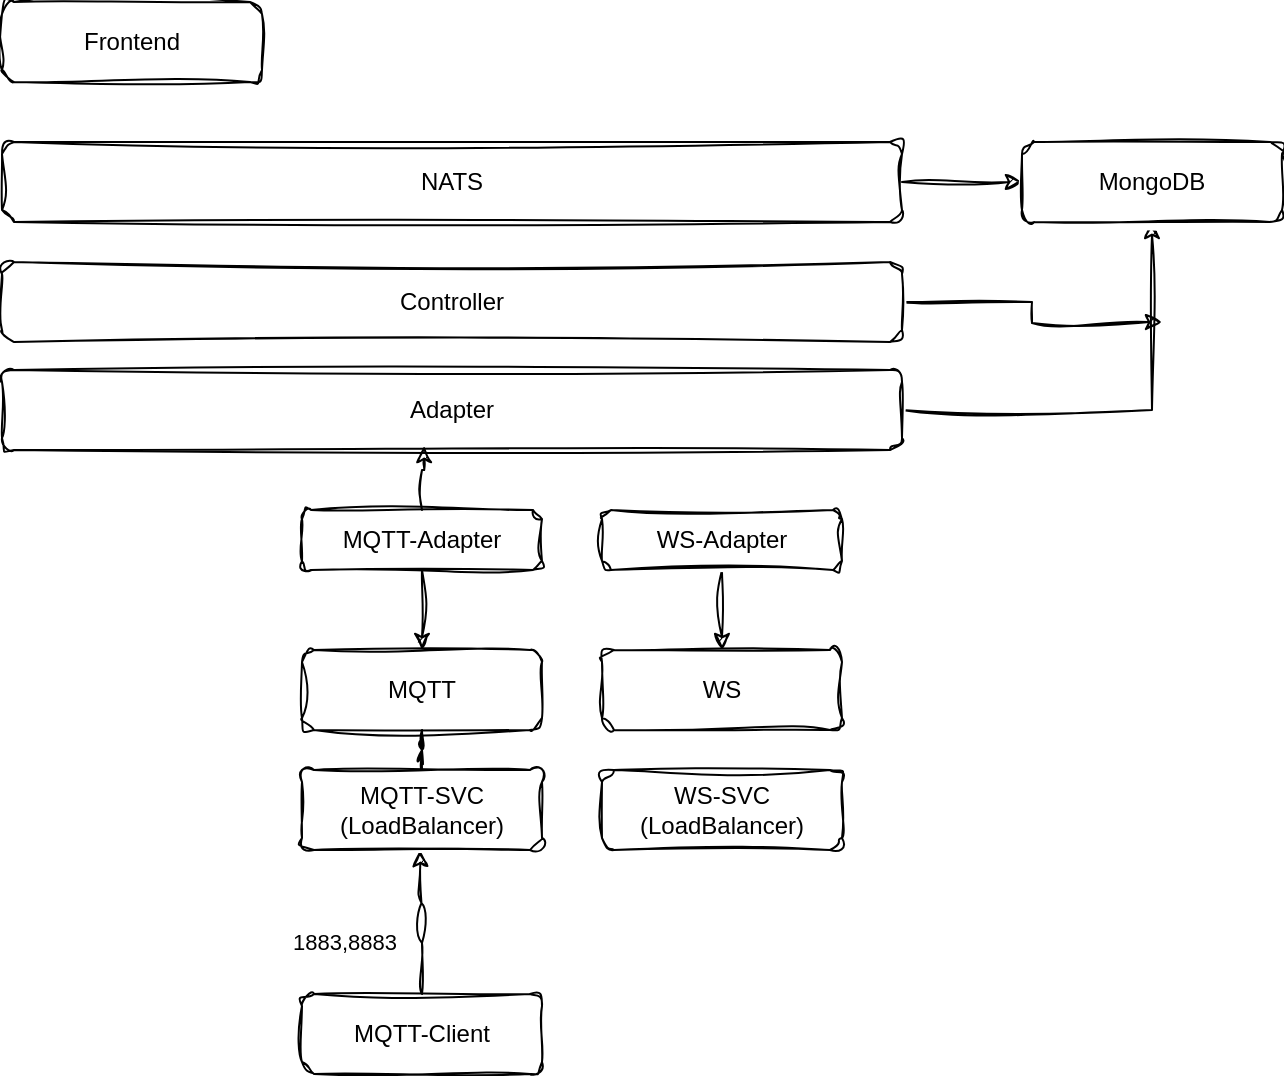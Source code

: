 <mxfile version="24.2.7" type="google">
  <diagram name="Page-1" id="6zTn594EXOiCRMb0io20">
    <mxGraphModel grid="1" page="1" gridSize="10" guides="1" tooltips="1" connect="1" arrows="1" fold="1" pageScale="1" pageWidth="1600" pageHeight="900" math="0" shadow="0">
      <root>
        <mxCell id="0" />
        <mxCell id="1" parent="0" />
        <mxCell id="7qzH3AmkmPDK5D4uo4CH-2" style="edgeStyle=orthogonalEdgeStyle;rounded=1;orthogonalLoop=1;jettySize=auto;html=1;exitX=0.5;exitY=0;exitDx=0;exitDy=0;sketch=1;curveFitting=1;jiggle=2;labelBackgroundColor=none;fontColor=default;" edge="1" parent="1" source="7qzH3AmkmPDK5D4uo4CH-1">
          <mxGeometry relative="1" as="geometry">
            <mxPoint x="369" y="514" as="targetPoint" />
          </mxGeometry>
        </mxCell>
        <mxCell id="7qzH3AmkmPDK5D4uo4CH-3" value="1883,8883" style="edgeLabel;html=1;align=center;verticalAlign=middle;resizable=0;points=[];sketch=1;curveFitting=1;jiggle=2;rounded=1;labelBackgroundColor=none;" vertex="1" connectable="0" parent="7qzH3AmkmPDK5D4uo4CH-2">
          <mxGeometry x="0.015" relative="1" as="geometry">
            <mxPoint x="-39" y="10" as="offset" />
          </mxGeometry>
        </mxCell>
        <mxCell id="7qzH3AmkmPDK5D4uo4CH-1" value="MQTT-Client" style="rounded=1;whiteSpace=wrap;html=1;sketch=1;curveFitting=1;jiggle=2;labelBackgroundColor=none;" vertex="1" parent="1">
          <mxGeometry x="310" y="586" width="120" height="40" as="geometry" />
        </mxCell>
        <mxCell id="hDbuQ0BJgTPqcecuziUj-3" style="edgeStyle=orthogonalEdgeStyle;rounded=1;orthogonalLoop=1;jettySize=auto;html=1;entryX=0.5;entryY=0;entryDx=0;entryDy=0;endArrow=none;endFill=0;sketch=1;curveFitting=1;jiggle=2;labelBackgroundColor=none;fontColor=default;" edge="1" parent="1" source="hDbuQ0BJgTPqcecuziUj-1" target="hDbuQ0BJgTPqcecuziUj-2">
          <mxGeometry relative="1" as="geometry" />
        </mxCell>
        <mxCell id="hDbuQ0BJgTPqcecuziUj-1" value="MQTT" style="rounded=1;whiteSpace=wrap;html=1;sketch=1;curveFitting=1;jiggle=2;labelBackgroundColor=none;" vertex="1" parent="1">
          <mxGeometry x="310" y="414" width="120" height="40" as="geometry" />
        </mxCell>
        <mxCell id="hDbuQ0BJgTPqcecuziUj-2" value="MQTT-SVC&lt;br&gt;(LoadBalancer)" style="rounded=1;whiteSpace=wrap;html=1;sketch=1;curveFitting=1;jiggle=2;labelBackgroundColor=none;" vertex="1" parent="1">
          <mxGeometry x="310" y="474" width="120" height="40" as="geometry" />
        </mxCell>
        <mxCell id="hDbuQ0BJgTPqcecuziUj-21" style="edgeStyle=orthogonalEdgeStyle;rounded=1;orthogonalLoop=1;jettySize=auto;html=1;exitX=0.5;exitY=1;exitDx=0;exitDy=0;entryX=0.5;entryY=0;entryDx=0;entryDy=0;sketch=1;curveFitting=1;jiggle=2;labelBackgroundColor=none;fontColor=default;" edge="1" parent="1" source="hDbuQ0BJgTPqcecuziUj-8" target="hDbuQ0BJgTPqcecuziUj-1">
          <mxGeometry relative="1" as="geometry" />
        </mxCell>
        <mxCell id="hDbuQ0BJgTPqcecuziUj-8" value="MQTT-Adapter" style="rounded=1;whiteSpace=wrap;html=1;sketch=1;curveFitting=1;jiggle=2;labelBackgroundColor=none;" vertex="1" parent="1">
          <mxGeometry x="310" y="344" width="120" height="30" as="geometry" />
        </mxCell>
        <mxCell id="MY5jUwVfT0-AO38DjUDV-2" style="edgeStyle=orthogonalEdgeStyle;rounded=0;sketch=1;hachureGap=4;jiggle=2;curveFitting=1;orthogonalLoop=1;jettySize=auto;html=1;fontFamily=Architects Daughter;fontSource=https%3A%2F%2Ffonts.googleapis.com%2Fcss%3Ffamily%3DArchitects%2BDaughter;" edge="1" parent="1" source="hDbuQ0BJgTPqcecuziUj-10" target="hDbuQ0BJgTPqcecuziUj-12">
          <mxGeometry relative="1" as="geometry" />
        </mxCell>
        <mxCell id="hDbuQ0BJgTPqcecuziUj-10" value="Adapter" style="rounded=1;whiteSpace=wrap;html=1;sketch=1;curveFitting=1;jiggle=2;labelBackgroundColor=none;" vertex="1" parent="1">
          <mxGeometry x="160" y="274" width="450" height="40" as="geometry" />
        </mxCell>
        <mxCell id="hDbuQ0BJgTPqcecuziUj-20" style="edgeStyle=orthogonalEdgeStyle;rounded=1;orthogonalLoop=1;jettySize=auto;html=1;entryX=0;entryY=0.5;entryDx=0;entryDy=0;sketch=1;curveFitting=1;jiggle=2;labelBackgroundColor=none;fontColor=default;" edge="1" parent="1" source="hDbuQ0BJgTPqcecuziUj-11" target="hDbuQ0BJgTPqcecuziUj-12">
          <mxGeometry relative="1" as="geometry" />
        </mxCell>
        <mxCell id="hDbuQ0BJgTPqcecuziUj-11" value="NATS" style="rounded=1;whiteSpace=wrap;html=1;sketch=1;curveFitting=1;jiggle=2;labelBackgroundColor=none;" vertex="1" parent="1">
          <mxGeometry x="160" y="160" width="450" height="40" as="geometry" />
        </mxCell>
        <mxCell id="hDbuQ0BJgTPqcecuziUj-12" value="MongoDB" style="rounded=1;whiteSpace=wrap;html=1;sketch=1;curveFitting=1;jiggle=2;labelBackgroundColor=none;" vertex="1" parent="1">
          <mxGeometry x="670" y="160" width="130" height="40" as="geometry" />
        </mxCell>
        <mxCell id="hDbuQ0BJgTPqcecuziUj-14" value="Frontend" style="rounded=1;whiteSpace=wrap;html=1;sketch=1;curveFitting=1;jiggle=2;labelBackgroundColor=none;" vertex="1" parent="1">
          <mxGeometry x="160" y="90" width="130" height="40" as="geometry" />
        </mxCell>
        <mxCell id="hDbuQ0BJgTPqcecuziUj-22" value="WS" style="rounded=1;whiteSpace=wrap;html=1;sketch=1;curveFitting=1;jiggle=2;labelBackgroundColor=none;" vertex="1" parent="1">
          <mxGeometry x="460" y="414" width="120" height="40" as="geometry" />
        </mxCell>
        <mxCell id="hDbuQ0BJgTPqcecuziUj-23" value="WS-SVC&lt;br&gt;(LoadBalancer)" style="rounded=1;whiteSpace=wrap;html=1;sketch=1;curveFitting=1;jiggle=2;labelBackgroundColor=none;" vertex="1" parent="1">
          <mxGeometry x="460" y="474" width="120" height="40" as="geometry" />
        </mxCell>
        <mxCell id="hDbuQ0BJgTPqcecuziUj-26" style="edgeStyle=orthogonalEdgeStyle;rounded=1;orthogonalLoop=1;jettySize=auto;html=1;exitX=0.5;exitY=1;exitDx=0;exitDy=0;entryX=0.5;entryY=0;entryDx=0;entryDy=0;sketch=1;curveFitting=1;jiggle=2;labelBackgroundColor=none;fontColor=default;" edge="1" parent="1" source="hDbuQ0BJgTPqcecuziUj-25" target="hDbuQ0BJgTPqcecuziUj-22">
          <mxGeometry relative="1" as="geometry" />
        </mxCell>
        <mxCell id="hDbuQ0BJgTPqcecuziUj-25" value="WS-Adapter" style="rounded=1;whiteSpace=wrap;html=1;sketch=1;curveFitting=1;jiggle=2;labelBackgroundColor=none;" vertex="1" parent="1">
          <mxGeometry x="460" y="344" width="120" height="30" as="geometry" />
        </mxCell>
        <mxCell id="MY5jUwVfT0-AO38DjUDV-3" style="edgeStyle=orthogonalEdgeStyle;rounded=0;sketch=1;hachureGap=4;jiggle=2;curveFitting=1;orthogonalLoop=1;jettySize=auto;html=1;fontFamily=Architects Daughter;fontSource=https%3A%2F%2Ffonts.googleapis.com%2Fcss%3Ffamily%3DArchitects%2BDaughter;" edge="1" parent="1" source="hDbuQ0BJgTPqcecuziUj-28">
          <mxGeometry relative="1" as="geometry">
            <mxPoint x="740" y="250" as="targetPoint" />
          </mxGeometry>
        </mxCell>
        <mxCell id="hDbuQ0BJgTPqcecuziUj-28" value="Controller" style="rounded=1;whiteSpace=wrap;html=1;sketch=1;curveFitting=1;jiggle=2;labelBackgroundColor=none;" vertex="1" parent="1">
          <mxGeometry x="160" y="220" width="450" height="40" as="geometry" />
        </mxCell>
        <mxCell id="MY5jUwVfT0-AO38DjUDV-1" style="edgeStyle=orthogonalEdgeStyle;rounded=0;sketch=1;hachureGap=4;jiggle=2;curveFitting=1;orthogonalLoop=1;jettySize=auto;html=1;entryX=0.469;entryY=0.95;entryDx=0;entryDy=0;entryPerimeter=0;fontFamily=Architects Daughter;fontSource=https%3A%2F%2Ffonts.googleapis.com%2Fcss%3Ffamily%3DArchitects%2BDaughter;" edge="1" parent="1" source="hDbuQ0BJgTPqcecuziUj-8" target="hDbuQ0BJgTPqcecuziUj-10">
          <mxGeometry relative="1" as="geometry" />
        </mxCell>
      </root>
    </mxGraphModel>
  </diagram>
</mxfile>
